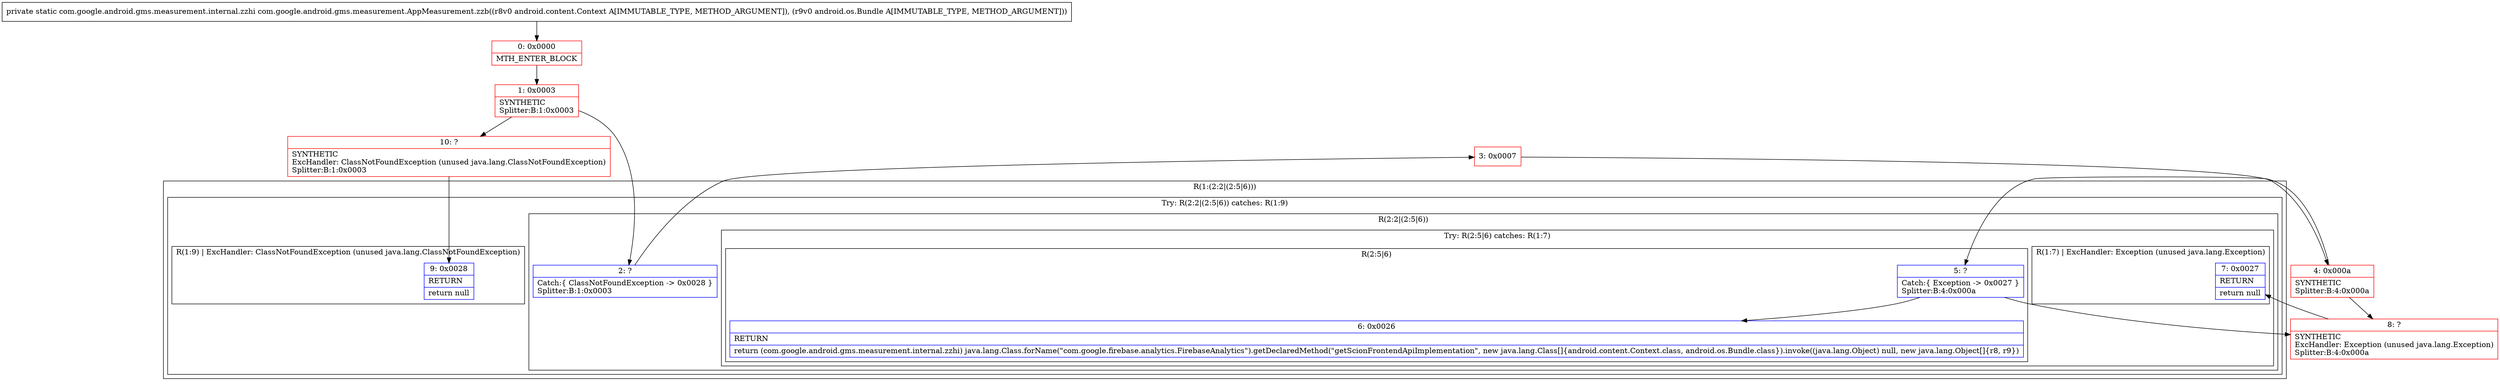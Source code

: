 digraph "CFG forcom.google.android.gms.measurement.AppMeasurement.zzb(Landroid\/content\/Context;Landroid\/os\/Bundle;)Lcom\/google\/android\/gms\/measurement\/internal\/zzhi;" {
subgraph cluster_Region_1263720556 {
label = "R(1:(2:2|(2:5|6)))";
node [shape=record,color=blue];
subgraph cluster_TryCatchRegion_2048754996 {
label = "Try: R(2:2|(2:5|6)) catches: R(1:9)";
node [shape=record,color=blue];
subgraph cluster_Region_1568625066 {
label = "R(2:2|(2:5|6))";
node [shape=record,color=blue];
Node_2 [shape=record,label="{2\:\ ?|Catch:\{ ClassNotFoundException \-\> 0x0028 \}\lSplitter:B:1:0x0003\l}"];
subgraph cluster_TryCatchRegion_1599796227 {
label = "Try: R(2:5|6) catches: R(1:7)";
node [shape=record,color=blue];
subgraph cluster_Region_43439676 {
label = "R(2:5|6)";
node [shape=record,color=blue];
Node_5 [shape=record,label="{5\:\ ?|Catch:\{ Exception \-\> 0x0027 \}\lSplitter:B:4:0x000a\l}"];
Node_6 [shape=record,label="{6\:\ 0x0026|RETURN\l|return (com.google.android.gms.measurement.internal.zzhi) java.lang.Class.forName(\"com.google.firebase.analytics.FirebaseAnalytics\").getDeclaredMethod(\"getScionFrontendApiImplementation\", new java.lang.Class[]\{android.content.Context.class, android.os.Bundle.class\}).invoke((java.lang.Object) null, new java.lang.Object[]\{r8, r9\})\l}"];
}
subgraph cluster_Region_347391871 {
label = "R(1:7) | ExcHandler: Exception (unused java.lang.Exception)\l";
node [shape=record,color=blue];
Node_7 [shape=record,label="{7\:\ 0x0027|RETURN\l|return null\l}"];
}
}
}
subgraph cluster_Region_862008898 {
label = "R(1:9) | ExcHandler: ClassNotFoundException (unused java.lang.ClassNotFoundException)\l";
node [shape=record,color=blue];
Node_9 [shape=record,label="{9\:\ 0x0028|RETURN\l|return null\l}"];
}
}
}
subgraph cluster_Region_862008898 {
label = "R(1:9) | ExcHandler: ClassNotFoundException (unused java.lang.ClassNotFoundException)\l";
node [shape=record,color=blue];
Node_9 [shape=record,label="{9\:\ 0x0028|RETURN\l|return null\l}"];
}
subgraph cluster_Region_347391871 {
label = "R(1:7) | ExcHandler: Exception (unused java.lang.Exception)\l";
node [shape=record,color=blue];
Node_7 [shape=record,label="{7\:\ 0x0027|RETURN\l|return null\l}"];
}
Node_0 [shape=record,color=red,label="{0\:\ 0x0000|MTH_ENTER_BLOCK\l}"];
Node_1 [shape=record,color=red,label="{1\:\ 0x0003|SYNTHETIC\lSplitter:B:1:0x0003\l}"];
Node_3 [shape=record,color=red,label="{3\:\ 0x0007}"];
Node_4 [shape=record,color=red,label="{4\:\ 0x000a|SYNTHETIC\lSplitter:B:4:0x000a\l}"];
Node_8 [shape=record,color=red,label="{8\:\ ?|SYNTHETIC\lExcHandler: Exception (unused java.lang.Exception)\lSplitter:B:4:0x000a\l}"];
Node_10 [shape=record,color=red,label="{10\:\ ?|SYNTHETIC\lExcHandler: ClassNotFoundException (unused java.lang.ClassNotFoundException)\lSplitter:B:1:0x0003\l}"];
MethodNode[shape=record,label="{private static com.google.android.gms.measurement.internal.zzhi com.google.android.gms.measurement.AppMeasurement.zzb((r8v0 android.content.Context A[IMMUTABLE_TYPE, METHOD_ARGUMENT]), (r9v0 android.os.Bundle A[IMMUTABLE_TYPE, METHOD_ARGUMENT])) }"];
MethodNode -> Node_0;
Node_2 -> Node_3;
Node_5 -> Node_6;
Node_5 -> Node_8;
Node_0 -> Node_1;
Node_1 -> Node_2;
Node_1 -> Node_10;
Node_3 -> Node_4;
Node_4 -> Node_5;
Node_4 -> Node_8;
Node_8 -> Node_7;
Node_10 -> Node_9;
}

